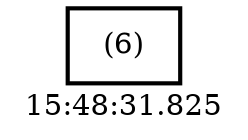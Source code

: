 digraph  g{ graph[label = "15:48:31.825"]
node [shape=rectangle, color=black, fontcolor=black, style=bold] edge [color=black] 0 [label="(6)"] ; 
}

